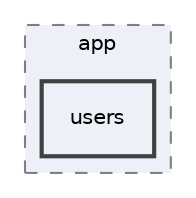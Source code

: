 digraph "/sam/repos/open-source/fmtm/src/backend/app/users"
{
 // LATEX_PDF_SIZE
  edge [fontname="Helvetica",fontsize="10",labelfontname="Helvetica",labelfontsize="10"];
  node [fontname="Helvetica",fontsize="10",shape=record];
  compound=true
  subgraph clusterdir_83c7eb4aad812b981700cf0adce5b6de {
    graph [ bgcolor="#edf0f7", pencolor="grey50", style="filled,dashed,", label="app", fontname="Helvetica", fontsize="10", URL="dir_83c7eb4aad812b981700cf0adce5b6de.html"]
  dir_3a4f145ab5844076f30fd0be88005dbb [shape=box, label="users", style="filled,bold,", fillcolor="#edf0f7", color="grey25", URL="dir_3a4f145ab5844076f30fd0be88005dbb.html"];
  }
}
